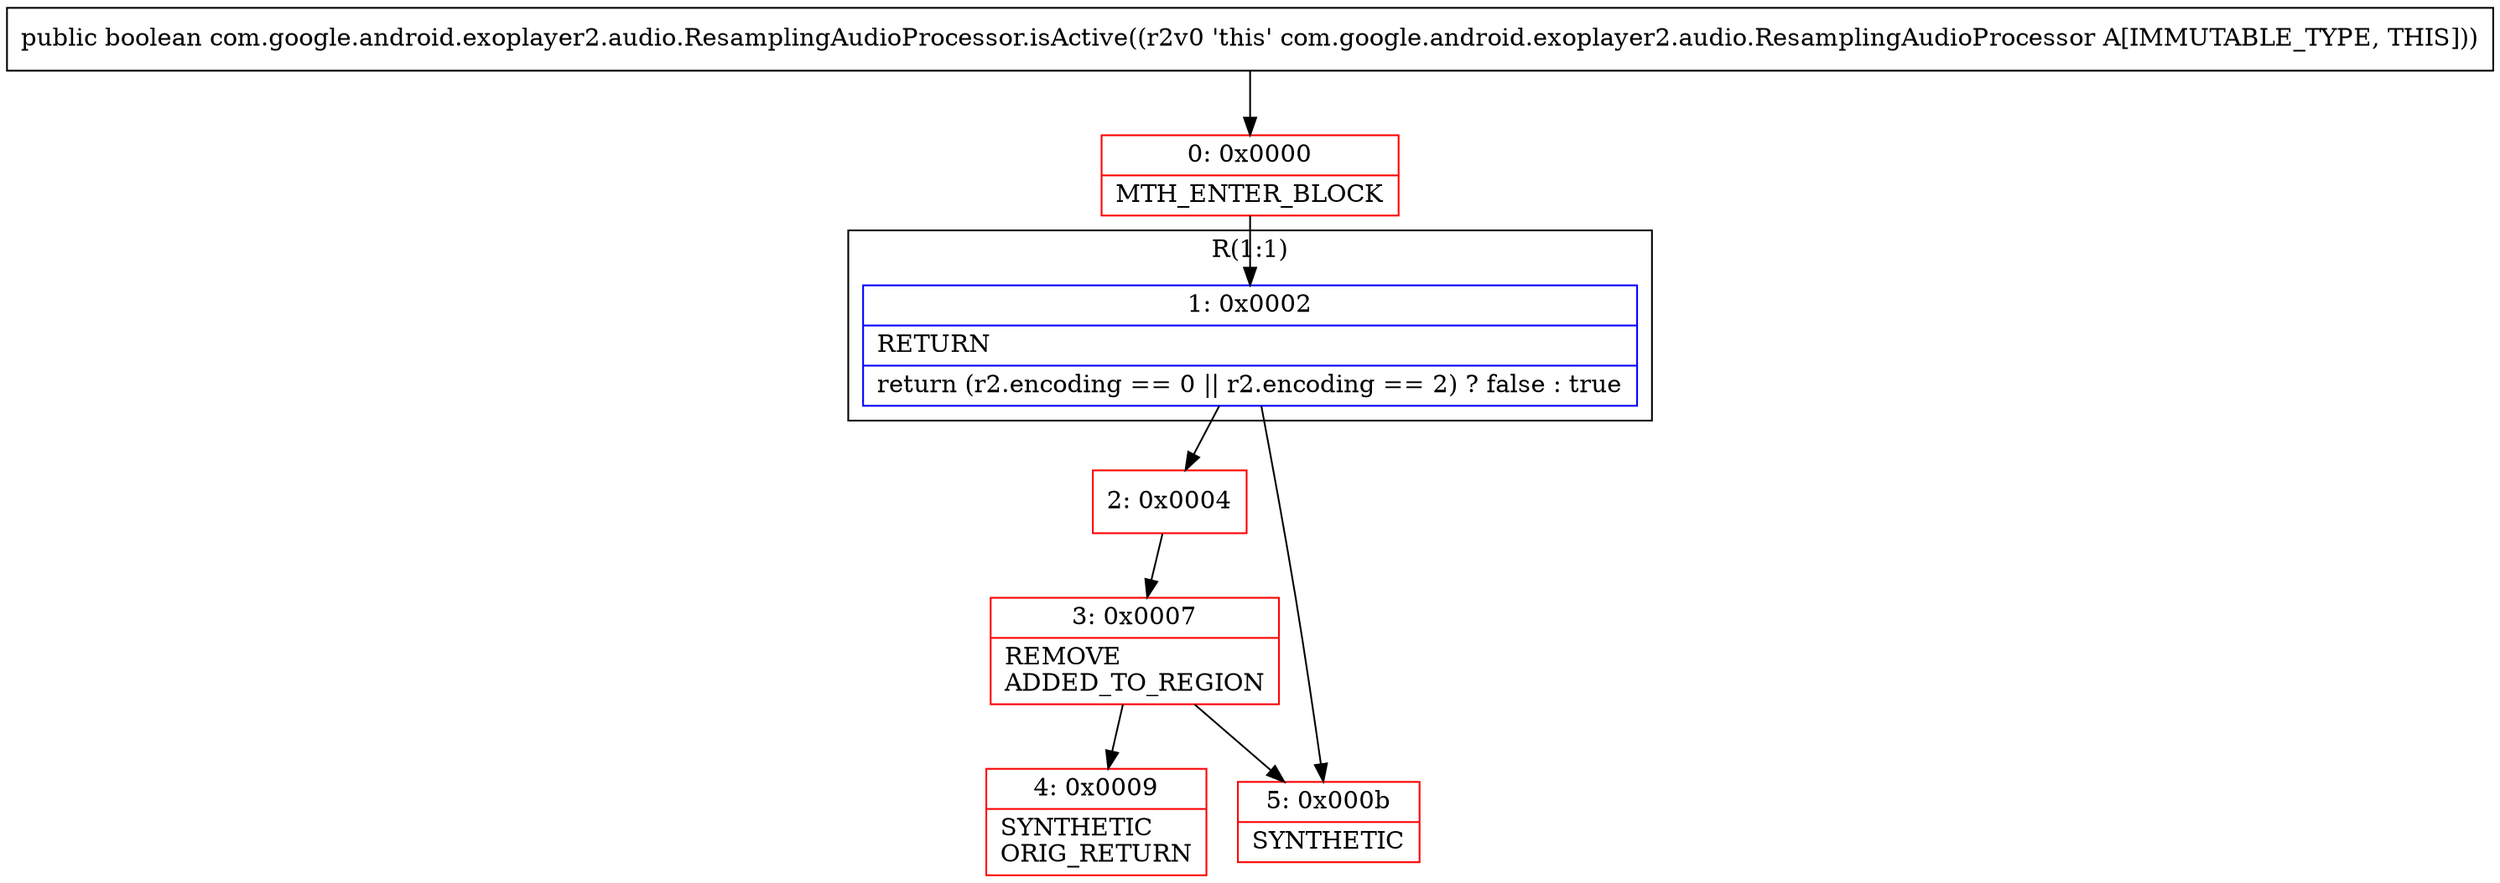 digraph "CFG forcom.google.android.exoplayer2.audio.ResamplingAudioProcessor.isActive()Z" {
subgraph cluster_Region_1029054020 {
label = "R(1:1)";
node [shape=record,color=blue];
Node_1 [shape=record,label="{1\:\ 0x0002|RETURN\l|return (r2.encoding == 0 \|\| r2.encoding == 2) ? false : true\l}"];
}
Node_0 [shape=record,color=red,label="{0\:\ 0x0000|MTH_ENTER_BLOCK\l}"];
Node_2 [shape=record,color=red,label="{2\:\ 0x0004}"];
Node_3 [shape=record,color=red,label="{3\:\ 0x0007|REMOVE\lADDED_TO_REGION\l}"];
Node_4 [shape=record,color=red,label="{4\:\ 0x0009|SYNTHETIC\lORIG_RETURN\l}"];
Node_5 [shape=record,color=red,label="{5\:\ 0x000b|SYNTHETIC\l}"];
MethodNode[shape=record,label="{public boolean com.google.android.exoplayer2.audio.ResamplingAudioProcessor.isActive((r2v0 'this' com.google.android.exoplayer2.audio.ResamplingAudioProcessor A[IMMUTABLE_TYPE, THIS])) }"];
MethodNode -> Node_0;
Node_1 -> Node_2;
Node_1 -> Node_5;
Node_0 -> Node_1;
Node_2 -> Node_3;
Node_3 -> Node_4;
Node_3 -> Node_5;
}

